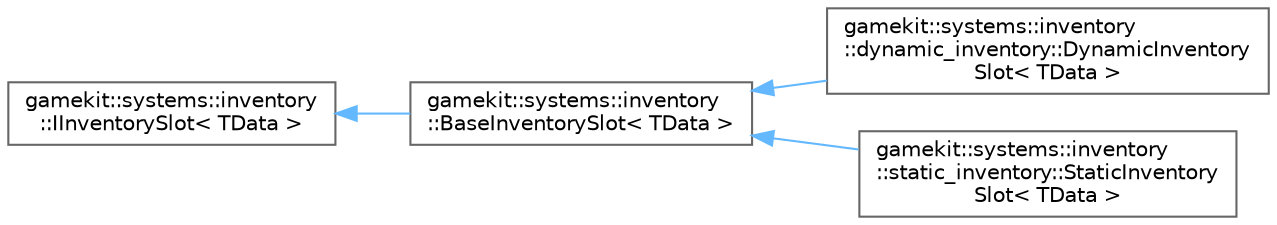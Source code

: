 digraph "Graphical Class Hierarchy"
{
 // LATEX_PDF_SIZE
  bgcolor="transparent";
  edge [fontname=Helvetica,fontsize=10,labelfontname=Helvetica,labelfontsize=10];
  node [fontname=Helvetica,fontsize=10,shape=box,height=0.2,width=0.4];
  rankdir="LR";
  Node0 [id="Node000000",label="gamekit::systems::inventory\l::IInventorySlot\< TData \>",height=0.2,width=0.4,color="grey40", fillcolor="white", style="filled",URL="$d5/d74/classgamekit_1_1systems_1_1inventory_1_1_i_inventory_slot.html",tooltip="Interface for a single inventory slot."];
  Node0 -> Node1 [id="edge9_Node000000_Node000001",dir="back",color="steelblue1",style="solid",tooltip=" "];
  Node1 [id="Node000001",label="gamekit::systems::inventory\l::BaseInventorySlot\< TData \>",height=0.2,width=0.4,color="grey40", fillcolor="white", style="filled",URL="$d4/d17/classgamekit_1_1systems_1_1inventory_1_1_base_inventory_slot.html",tooltip="Base inventory slot class template."];
  Node1 -> Node2 [id="edge10_Node000001_Node000002",dir="back",color="steelblue1",style="solid",tooltip=" "];
  Node2 [id="Node000002",label="gamekit::systems::inventory\l::dynamic_inventory::DynamicInventory\lSlot\< TData \>",height=0.2,width=0.4,color="grey40", fillcolor="white", style="filled",URL="$d6/d3c/classgamekit_1_1systems_1_1inventory_1_1dynamic__inventory_1_1_dynamic_inventory_slot.html",tooltip="Dynamic inventory slot class template."];
  Node1 -> Node3 [id="edge11_Node000001_Node000003",dir="back",color="steelblue1",style="solid",tooltip=" "];
  Node3 [id="Node000003",label="gamekit::systems::inventory\l::static_inventory::StaticInventory\lSlot\< TData \>",height=0.2,width=0.4,color="grey40", fillcolor="white", style="filled",URL="$df/d73/classgamekit_1_1systems_1_1inventory_1_1static__inventory_1_1_static_inventory_slot.html",tooltip="Static inventory slot class template."];
}

